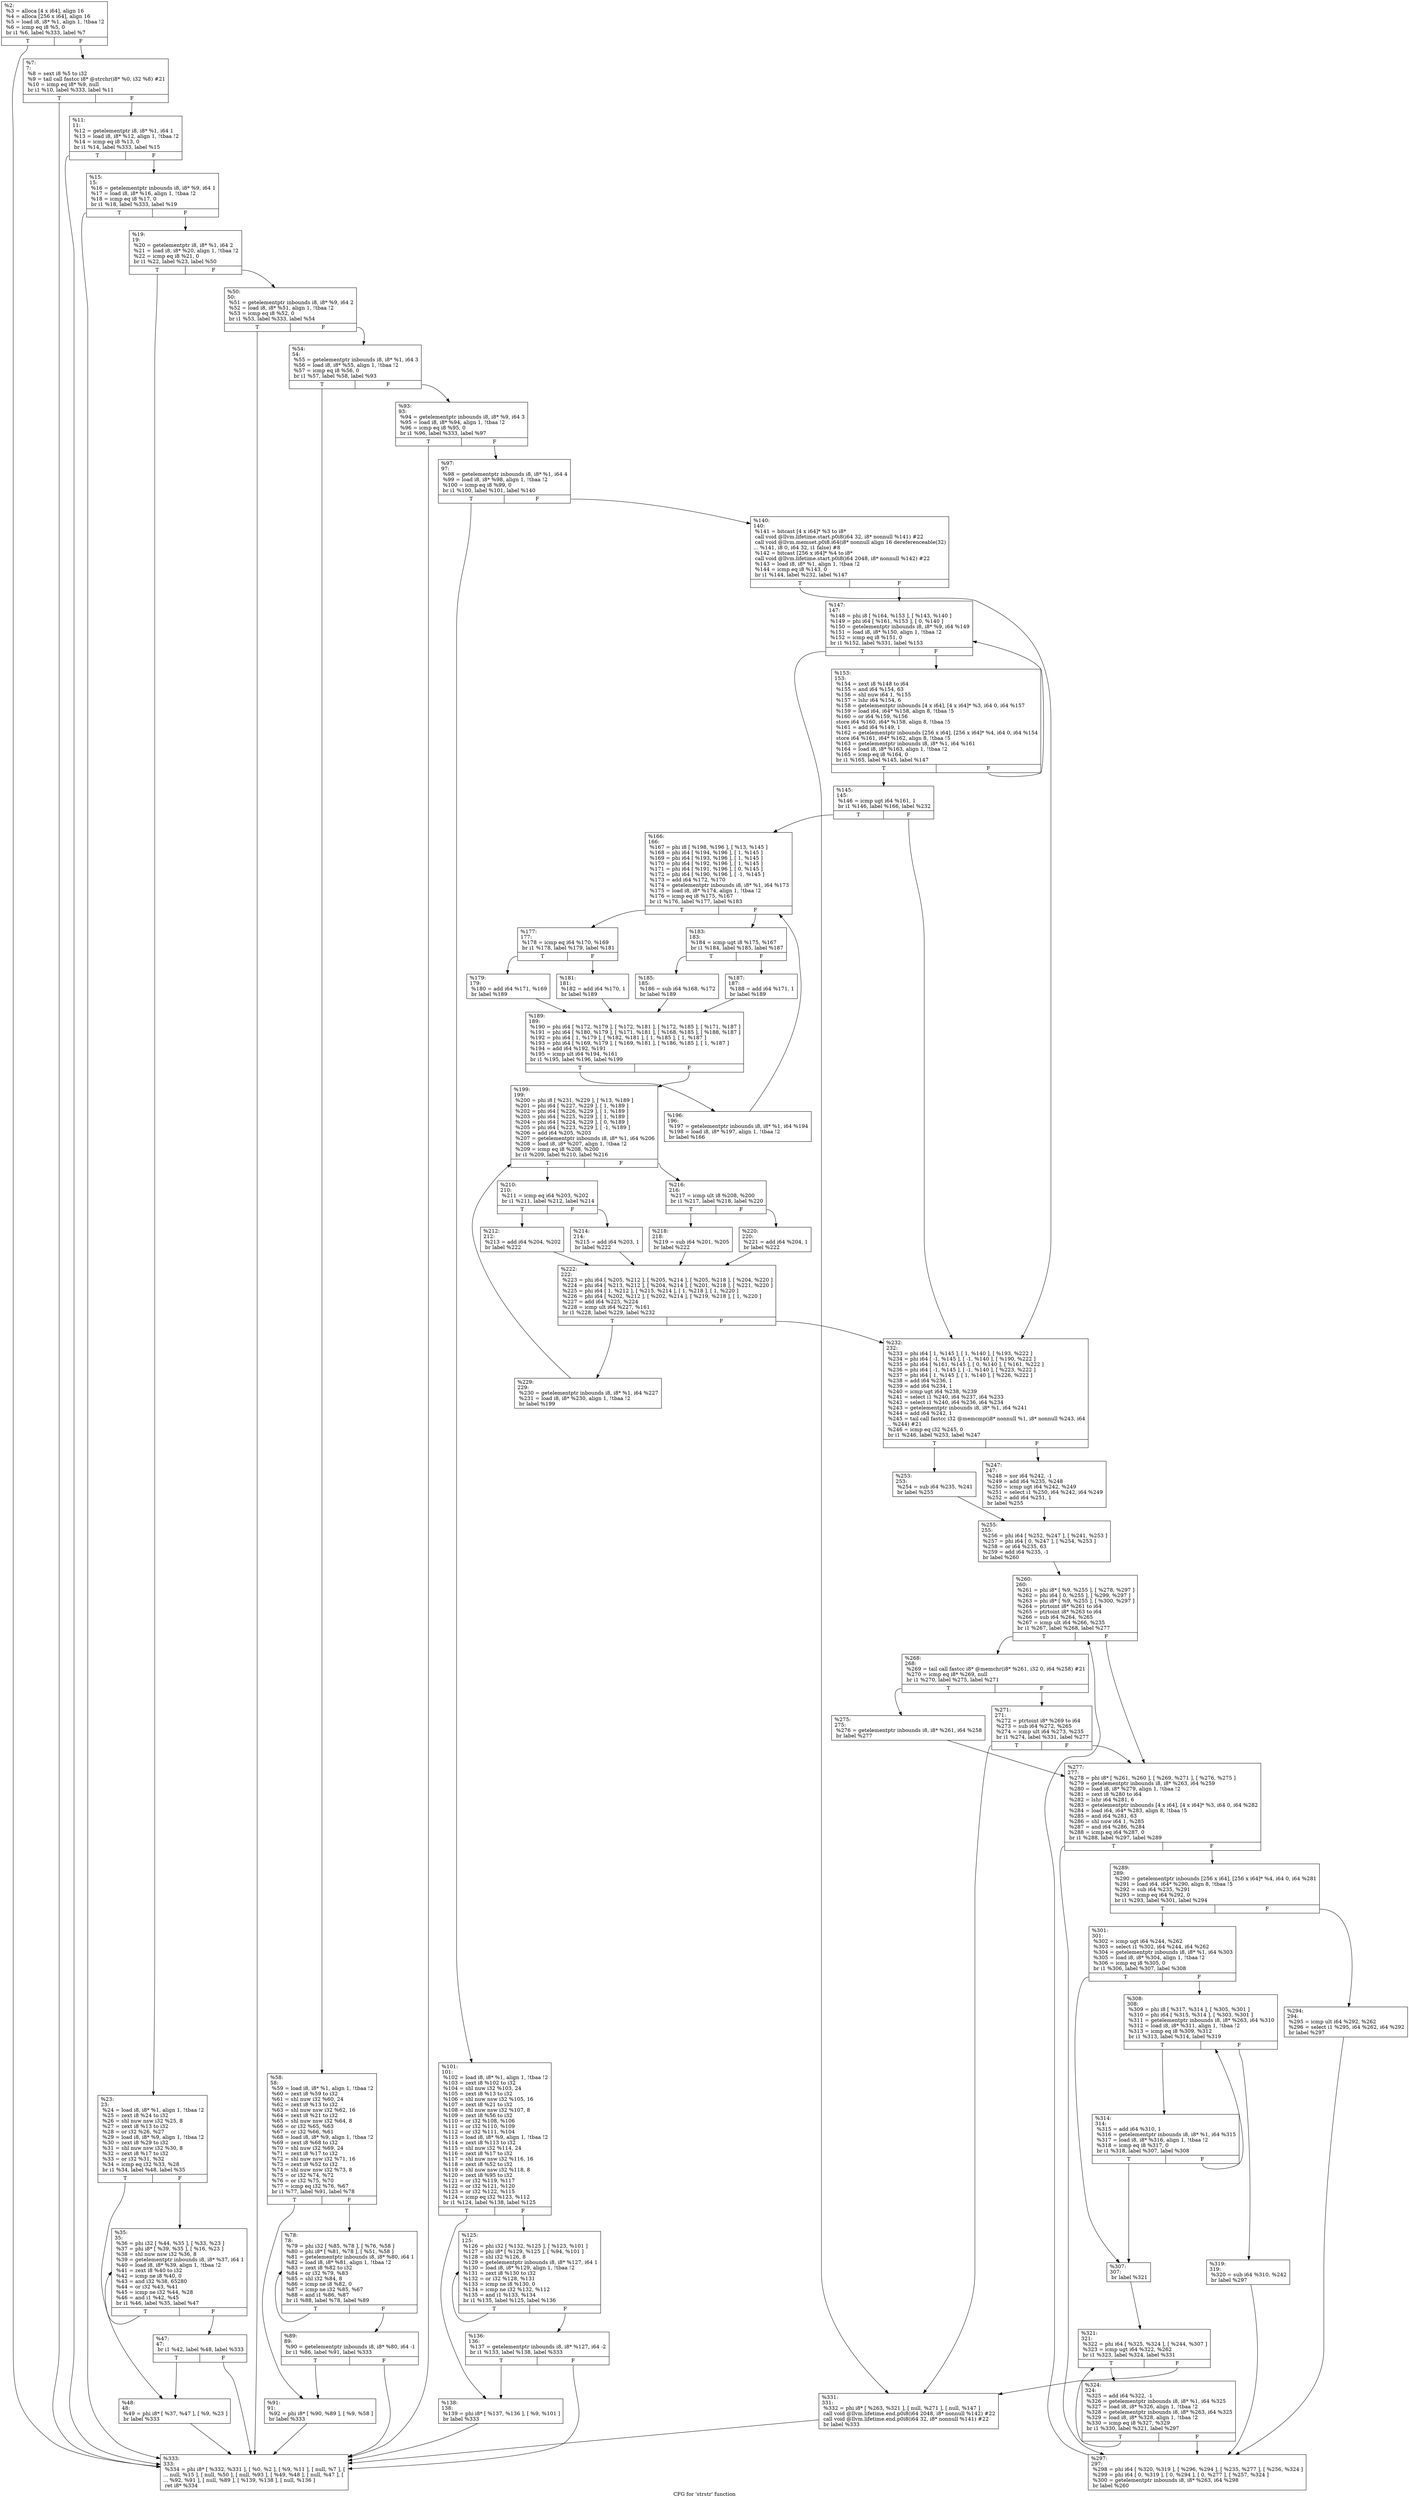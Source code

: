 digraph "CFG for 'strstr' function" {
	label="CFG for 'strstr' function";

	Node0x28d8aa0 [shape=record,label="{%2:\l  %3 = alloca [4 x i64], align 16\l  %4 = alloca [256 x i64], align 16\l  %5 = load i8, i8* %1, align 1, !tbaa !2\l  %6 = icmp eq i8 %5, 0\l  br i1 %6, label %333, label %7\l|{<s0>T|<s1>F}}"];
	Node0x28d8aa0:s0 -> Node0x28d9e50;
	Node0x28d8aa0:s1 -> Node0x28d8af0;
	Node0x28d8af0 [shape=record,label="{%7:\l7:                                                \l  %8 = sext i8 %5 to i32\l  %9 = tail call fastcc i8* @strchr(i8* %0, i32 %8) #21\l  %10 = icmp eq i8* %9, null\l  br i1 %10, label %333, label %11\l|{<s0>T|<s1>F}}"];
	Node0x28d8af0:s0 -> Node0x28d9e50;
	Node0x28d8af0:s1 -> Node0x28d8b40;
	Node0x28d8b40 [shape=record,label="{%11:\l11:                                               \l  %12 = getelementptr i8, i8* %1, i64 1\l  %13 = load i8, i8* %12, align 1, !tbaa !2\l  %14 = icmp eq i8 %13, 0\l  br i1 %14, label %333, label %15\l|{<s0>T|<s1>F}}"];
	Node0x28d8b40:s0 -> Node0x28d9e50;
	Node0x28d8b40:s1 -> Node0x28d8b90;
	Node0x28d8b90 [shape=record,label="{%15:\l15:                                               \l  %16 = getelementptr inbounds i8, i8* %9, i64 1\l  %17 = load i8, i8* %16, align 1, !tbaa !2\l  %18 = icmp eq i8 %17, 0\l  br i1 %18, label %333, label %19\l|{<s0>T|<s1>F}}"];
	Node0x28d8b90:s0 -> Node0x28d9e50;
	Node0x28d8b90:s1 -> Node0x28d8be0;
	Node0x28d8be0 [shape=record,label="{%19:\l19:                                               \l  %20 = getelementptr i8, i8* %1, i64 2\l  %21 = load i8, i8* %20, align 1, !tbaa !2\l  %22 = icmp eq i8 %21, 0\l  br i1 %22, label %23, label %50\l|{<s0>T|<s1>F}}"];
	Node0x28d8be0:s0 -> Node0x28d8c30;
	Node0x28d8be0:s1 -> Node0x28d8d70;
	Node0x28d8c30 [shape=record,label="{%23:\l23:                                               \l  %24 = load i8, i8* %1, align 1, !tbaa !2\l  %25 = zext i8 %24 to i32\l  %26 = shl nuw nsw i32 %25, 8\l  %27 = zext i8 %13 to i32\l  %28 = or i32 %26, %27\l  %29 = load i8, i8* %9, align 1, !tbaa !2\l  %30 = zext i8 %29 to i32\l  %31 = shl nuw nsw i32 %30, 8\l  %32 = zext i8 %17 to i32\l  %33 = or i32 %31, %32\l  %34 = icmp eq i32 %33, %28\l  br i1 %34, label %48, label %35\l|{<s0>T|<s1>F}}"];
	Node0x28d8c30:s0 -> Node0x28d8d20;
	Node0x28d8c30:s1 -> Node0x28d8c80;
	Node0x28d8c80 [shape=record,label="{%35:\l35:                                               \l  %36 = phi i32 [ %44, %35 ], [ %33, %23 ]\l  %37 = phi i8* [ %39, %35 ], [ %16, %23 ]\l  %38 = shl nuw nsw i32 %36, 8\l  %39 = getelementptr inbounds i8, i8* %37, i64 1\l  %40 = load i8, i8* %39, align 1, !tbaa !2\l  %41 = zext i8 %40 to i32\l  %42 = icmp ne i8 %40, 0\l  %43 = and i32 %38, 65280\l  %44 = or i32 %43, %41\l  %45 = icmp ne i32 %44, %28\l  %46 = and i1 %42, %45\l  br i1 %46, label %35, label %47\l|{<s0>T|<s1>F}}"];
	Node0x28d8c80:s0 -> Node0x28d8c80;
	Node0x28d8c80:s1 -> Node0x28d8cd0;
	Node0x28d8cd0 [shape=record,label="{%47:\l47:                                               \l  br i1 %42, label %48, label %333\l|{<s0>T|<s1>F}}"];
	Node0x28d8cd0:s0 -> Node0x28d8d20;
	Node0x28d8cd0:s1 -> Node0x28d9e50;
	Node0x28d8d20 [shape=record,label="{%48:\l48:                                               \l  %49 = phi i8* [ %37, %47 ], [ %9, %23 ]\l  br label %333\l}"];
	Node0x28d8d20 -> Node0x28d9e50;
	Node0x28d8d70 [shape=record,label="{%50:\l50:                                               \l  %51 = getelementptr inbounds i8, i8* %9, i64 2\l  %52 = load i8, i8* %51, align 1, !tbaa !2\l  %53 = icmp eq i8 %52, 0\l  br i1 %53, label %333, label %54\l|{<s0>T|<s1>F}}"];
	Node0x28d8d70:s0 -> Node0x28d9e50;
	Node0x28d8d70:s1 -> Node0x28d8dc0;
	Node0x28d8dc0 [shape=record,label="{%54:\l54:                                               \l  %55 = getelementptr inbounds i8, i8* %1, i64 3\l  %56 = load i8, i8* %55, align 1, !tbaa !2\l  %57 = icmp eq i8 %56, 0\l  br i1 %57, label %58, label %93\l|{<s0>T|<s1>F}}"];
	Node0x28d8dc0:s0 -> Node0x28d8e10;
	Node0x28d8dc0:s1 -> Node0x28d8f50;
	Node0x28d8e10 [shape=record,label="{%58:\l58:                                               \l  %59 = load i8, i8* %1, align 1, !tbaa !2\l  %60 = zext i8 %59 to i32\l  %61 = shl nuw i32 %60, 24\l  %62 = zext i8 %13 to i32\l  %63 = shl nuw nsw i32 %62, 16\l  %64 = zext i8 %21 to i32\l  %65 = shl nuw nsw i32 %64, 8\l  %66 = or i32 %65, %63\l  %67 = or i32 %66, %61\l  %68 = load i8, i8* %9, align 1, !tbaa !2\l  %69 = zext i8 %68 to i32\l  %70 = shl nuw i32 %69, 24\l  %71 = zext i8 %17 to i32\l  %72 = shl nuw nsw i32 %71, 16\l  %73 = zext i8 %52 to i32\l  %74 = shl nuw nsw i32 %73, 8\l  %75 = or i32 %74, %72\l  %76 = or i32 %75, %70\l  %77 = icmp eq i32 %76, %67\l  br i1 %77, label %91, label %78\l|{<s0>T|<s1>F}}"];
	Node0x28d8e10:s0 -> Node0x28d8f00;
	Node0x28d8e10:s1 -> Node0x28d8e60;
	Node0x28d8e60 [shape=record,label="{%78:\l78:                                               \l  %79 = phi i32 [ %85, %78 ], [ %76, %58 ]\l  %80 = phi i8* [ %81, %78 ], [ %51, %58 ]\l  %81 = getelementptr inbounds i8, i8* %80, i64 1\l  %82 = load i8, i8* %81, align 1, !tbaa !2\l  %83 = zext i8 %82 to i32\l  %84 = or i32 %79, %83\l  %85 = shl i32 %84, 8\l  %86 = icmp ne i8 %82, 0\l  %87 = icmp ne i32 %85, %67\l  %88 = and i1 %86, %87\l  br i1 %88, label %78, label %89\l|{<s0>T|<s1>F}}"];
	Node0x28d8e60:s0 -> Node0x28d8e60;
	Node0x28d8e60:s1 -> Node0x28d8eb0;
	Node0x28d8eb0 [shape=record,label="{%89:\l89:                                               \l  %90 = getelementptr inbounds i8, i8* %80, i64 -1\l  br i1 %86, label %91, label %333\l|{<s0>T|<s1>F}}"];
	Node0x28d8eb0:s0 -> Node0x28d8f00;
	Node0x28d8eb0:s1 -> Node0x28d9e50;
	Node0x28d8f00 [shape=record,label="{%91:\l91:                                               \l  %92 = phi i8* [ %90, %89 ], [ %9, %58 ]\l  br label %333\l}"];
	Node0x28d8f00 -> Node0x28d9e50;
	Node0x28d8f50 [shape=record,label="{%93:\l93:                                               \l  %94 = getelementptr inbounds i8, i8* %9, i64 3\l  %95 = load i8, i8* %94, align 1, !tbaa !2\l  %96 = icmp eq i8 %95, 0\l  br i1 %96, label %333, label %97\l|{<s0>T|<s1>F}}"];
	Node0x28d8f50:s0 -> Node0x28d9e50;
	Node0x28d8f50:s1 -> Node0x28d8fa0;
	Node0x28d8fa0 [shape=record,label="{%97:\l97:                                               \l  %98 = getelementptr inbounds i8, i8* %1, i64 4\l  %99 = load i8, i8* %98, align 1, !tbaa !2\l  %100 = icmp eq i8 %99, 0\l  br i1 %100, label %101, label %140\l|{<s0>T|<s1>F}}"];
	Node0x28d8fa0:s0 -> Node0x28d8ff0;
	Node0x28d8fa0:s1 -> Node0x28d9130;
	Node0x28d8ff0 [shape=record,label="{%101:\l101:                                              \l  %102 = load i8, i8* %1, align 1, !tbaa !2\l  %103 = zext i8 %102 to i32\l  %104 = shl nuw i32 %103, 24\l  %105 = zext i8 %13 to i32\l  %106 = shl nuw nsw i32 %105, 16\l  %107 = zext i8 %21 to i32\l  %108 = shl nuw nsw i32 %107, 8\l  %109 = zext i8 %56 to i32\l  %110 = or i32 %108, %106\l  %111 = or i32 %110, %109\l  %112 = or i32 %111, %104\l  %113 = load i8, i8* %9, align 1, !tbaa !2\l  %114 = zext i8 %113 to i32\l  %115 = shl nuw i32 %114, 24\l  %116 = zext i8 %17 to i32\l  %117 = shl nuw nsw i32 %116, 16\l  %118 = zext i8 %52 to i32\l  %119 = shl nuw nsw i32 %118, 8\l  %120 = zext i8 %95 to i32\l  %121 = or i32 %119, %117\l  %122 = or i32 %121, %120\l  %123 = or i32 %122, %115\l  %124 = icmp eq i32 %123, %112\l  br i1 %124, label %138, label %125\l|{<s0>T|<s1>F}}"];
	Node0x28d8ff0:s0 -> Node0x28d90e0;
	Node0x28d8ff0:s1 -> Node0x28d9040;
	Node0x28d9040 [shape=record,label="{%125:\l125:                                              \l  %126 = phi i32 [ %132, %125 ], [ %123, %101 ]\l  %127 = phi i8* [ %129, %125 ], [ %94, %101 ]\l  %128 = shl i32 %126, 8\l  %129 = getelementptr inbounds i8, i8* %127, i64 1\l  %130 = load i8, i8* %129, align 1, !tbaa !2\l  %131 = zext i8 %130 to i32\l  %132 = or i32 %128, %131\l  %133 = icmp ne i8 %130, 0\l  %134 = icmp ne i32 %132, %112\l  %135 = and i1 %133, %134\l  br i1 %135, label %125, label %136\l|{<s0>T|<s1>F}}"];
	Node0x28d9040:s0 -> Node0x28d9040;
	Node0x28d9040:s1 -> Node0x28d9090;
	Node0x28d9090 [shape=record,label="{%136:\l136:                                              \l  %137 = getelementptr inbounds i8, i8* %127, i64 -2\l  br i1 %133, label %138, label %333\l|{<s0>T|<s1>F}}"];
	Node0x28d9090:s0 -> Node0x28d90e0;
	Node0x28d9090:s1 -> Node0x28d9e50;
	Node0x28d90e0 [shape=record,label="{%138:\l138:                                              \l  %139 = phi i8* [ %137, %136 ], [ %9, %101 ]\l  br label %333\l}"];
	Node0x28d90e0 -> Node0x28d9e50;
	Node0x28d9130 [shape=record,label="{%140:\l140:                                              \l  %141 = bitcast [4 x i64]* %3 to i8*\l  call void @llvm.lifetime.start.p0i8(i64 32, i8* nonnull %141) #22\l  call void @llvm.memset.p0i8.i64(i8* nonnull align 16 dereferenceable(32)\l... %141, i8 0, i64 32, i1 false) #8\l  %142 = bitcast [256 x i64]* %4 to i8*\l  call void @llvm.lifetime.start.p0i8(i64 2048, i8* nonnull %142) #22\l  %143 = load i8, i8* %1, align 1, !tbaa !2\l  %144 = icmp eq i8 %143, 0\l  br i1 %144, label %232, label %147\l|{<s0>T|<s1>F}}"];
	Node0x28d9130:s0 -> Node0x28d9810;
	Node0x28d9130:s1 -> Node0x28d91d0;
	Node0x28d9180 [shape=record,label="{%145:\l145:                                              \l  %146 = icmp ugt i64 %161, 1\l  br i1 %146, label %166, label %232\l|{<s0>T|<s1>F}}"];
	Node0x28d9180:s0 -> Node0x28d9270;
	Node0x28d9180:s1 -> Node0x28d9810;
	Node0x28d91d0 [shape=record,label="{%147:\l147:                                              \l  %148 = phi i8 [ %164, %153 ], [ %143, %140 ]\l  %149 = phi i64 [ %161, %153 ], [ 0, %140 ]\l  %150 = getelementptr inbounds i8, i8* %9, i64 %149\l  %151 = load i8, i8* %150, align 1, !tbaa !2\l  %152 = icmp eq i8 %151, 0\l  br i1 %152, label %331, label %153\l|{<s0>T|<s1>F}}"];
	Node0x28d91d0:s0 -> Node0x28d9e00;
	Node0x28d91d0:s1 -> Node0x28d9220;
	Node0x28d9220 [shape=record,label="{%153:\l153:                                              \l  %154 = zext i8 %148 to i64\l  %155 = and i64 %154, 63\l  %156 = shl nuw i64 1, %155\l  %157 = lshr i64 %154, 6\l  %158 = getelementptr inbounds [4 x i64], [4 x i64]* %3, i64 0, i64 %157\l  %159 = load i64, i64* %158, align 8, !tbaa !5\l  %160 = or i64 %159, %156\l  store i64 %160, i64* %158, align 8, !tbaa !5\l  %161 = add i64 %149, 1\l  %162 = getelementptr inbounds [256 x i64], [256 x i64]* %4, i64 0, i64 %154\l  store i64 %161, i64* %162, align 8, !tbaa !5\l  %163 = getelementptr inbounds i8, i8* %1, i64 %161\l  %164 = load i8, i8* %163, align 1, !tbaa !2\l  %165 = icmp eq i8 %164, 0\l  br i1 %165, label %145, label %147\l|{<s0>T|<s1>F}}"];
	Node0x28d9220:s0 -> Node0x28d9180;
	Node0x28d9220:s1 -> Node0x28d91d0;
	Node0x28d9270 [shape=record,label="{%166:\l166:                                              \l  %167 = phi i8 [ %198, %196 ], [ %13, %145 ]\l  %168 = phi i64 [ %194, %196 ], [ 1, %145 ]\l  %169 = phi i64 [ %193, %196 ], [ 1, %145 ]\l  %170 = phi i64 [ %192, %196 ], [ 1, %145 ]\l  %171 = phi i64 [ %191, %196 ], [ 0, %145 ]\l  %172 = phi i64 [ %190, %196 ], [ -1, %145 ]\l  %173 = add i64 %172, %170\l  %174 = getelementptr inbounds i8, i8* %1, i64 %173\l  %175 = load i8, i8* %174, align 1, !tbaa !2\l  %176 = icmp eq i8 %175, %167\l  br i1 %176, label %177, label %183\l|{<s0>T|<s1>F}}"];
	Node0x28d9270:s0 -> Node0x28d92c0;
	Node0x28d9270:s1 -> Node0x28d93b0;
	Node0x28d92c0 [shape=record,label="{%177:\l177:                                              \l  %178 = icmp eq i64 %170, %169\l  br i1 %178, label %179, label %181\l|{<s0>T|<s1>F}}"];
	Node0x28d92c0:s0 -> Node0x28d9310;
	Node0x28d92c0:s1 -> Node0x28d9360;
	Node0x28d9310 [shape=record,label="{%179:\l179:                                              \l  %180 = add i64 %171, %169\l  br label %189\l}"];
	Node0x28d9310 -> Node0x28d94a0;
	Node0x28d9360 [shape=record,label="{%181:\l181:                                              \l  %182 = add i64 %170, 1\l  br label %189\l}"];
	Node0x28d9360 -> Node0x28d94a0;
	Node0x28d93b0 [shape=record,label="{%183:\l183:                                              \l  %184 = icmp ugt i8 %175, %167\l  br i1 %184, label %185, label %187\l|{<s0>T|<s1>F}}"];
	Node0x28d93b0:s0 -> Node0x28d9400;
	Node0x28d93b0:s1 -> Node0x28d9450;
	Node0x28d9400 [shape=record,label="{%185:\l185:                                              \l  %186 = sub i64 %168, %172\l  br label %189\l}"];
	Node0x28d9400 -> Node0x28d94a0;
	Node0x28d9450 [shape=record,label="{%187:\l187:                                              \l  %188 = add i64 %171, 1\l  br label %189\l}"];
	Node0x28d9450 -> Node0x28d94a0;
	Node0x28d94a0 [shape=record,label="{%189:\l189:                                              \l  %190 = phi i64 [ %172, %179 ], [ %172, %181 ], [ %172, %185 ], [ %171, %187 ]\l  %191 = phi i64 [ %180, %179 ], [ %171, %181 ], [ %168, %185 ], [ %188, %187 ]\l  %192 = phi i64 [ 1, %179 ], [ %182, %181 ], [ 1, %185 ], [ 1, %187 ]\l  %193 = phi i64 [ %169, %179 ], [ %169, %181 ], [ %186, %185 ], [ 1, %187 ]\l  %194 = add i64 %192, %191\l  %195 = icmp ult i64 %194, %161\l  br i1 %195, label %196, label %199\l|{<s0>T|<s1>F}}"];
	Node0x28d94a0:s0 -> Node0x28d94f0;
	Node0x28d94a0:s1 -> Node0x28d9540;
	Node0x28d94f0 [shape=record,label="{%196:\l196:                                              \l  %197 = getelementptr inbounds i8, i8* %1, i64 %194\l  %198 = load i8, i8* %197, align 1, !tbaa !2\l  br label %166\l}"];
	Node0x28d94f0 -> Node0x28d9270;
	Node0x28d9540 [shape=record,label="{%199:\l199:                                              \l  %200 = phi i8 [ %231, %229 ], [ %13, %189 ]\l  %201 = phi i64 [ %227, %229 ], [ 1, %189 ]\l  %202 = phi i64 [ %226, %229 ], [ 1, %189 ]\l  %203 = phi i64 [ %225, %229 ], [ 1, %189 ]\l  %204 = phi i64 [ %224, %229 ], [ 0, %189 ]\l  %205 = phi i64 [ %223, %229 ], [ -1, %189 ]\l  %206 = add i64 %205, %203\l  %207 = getelementptr inbounds i8, i8* %1, i64 %206\l  %208 = load i8, i8* %207, align 1, !tbaa !2\l  %209 = icmp eq i8 %208, %200\l  br i1 %209, label %210, label %216\l|{<s0>T|<s1>F}}"];
	Node0x28d9540:s0 -> Node0x28d9590;
	Node0x28d9540:s1 -> Node0x28d9680;
	Node0x28d9590 [shape=record,label="{%210:\l210:                                              \l  %211 = icmp eq i64 %203, %202\l  br i1 %211, label %212, label %214\l|{<s0>T|<s1>F}}"];
	Node0x28d9590:s0 -> Node0x28d95e0;
	Node0x28d9590:s1 -> Node0x28d9630;
	Node0x28d95e0 [shape=record,label="{%212:\l212:                                              \l  %213 = add i64 %204, %202\l  br label %222\l}"];
	Node0x28d95e0 -> Node0x28d9770;
	Node0x28d9630 [shape=record,label="{%214:\l214:                                              \l  %215 = add i64 %203, 1\l  br label %222\l}"];
	Node0x28d9630 -> Node0x28d9770;
	Node0x28d9680 [shape=record,label="{%216:\l216:                                              \l  %217 = icmp ult i8 %208, %200\l  br i1 %217, label %218, label %220\l|{<s0>T|<s1>F}}"];
	Node0x28d9680:s0 -> Node0x28d96d0;
	Node0x28d9680:s1 -> Node0x28d9720;
	Node0x28d96d0 [shape=record,label="{%218:\l218:                                              \l  %219 = sub i64 %201, %205\l  br label %222\l}"];
	Node0x28d96d0 -> Node0x28d9770;
	Node0x28d9720 [shape=record,label="{%220:\l220:                                              \l  %221 = add i64 %204, 1\l  br label %222\l}"];
	Node0x28d9720 -> Node0x28d9770;
	Node0x28d9770 [shape=record,label="{%222:\l222:                                              \l  %223 = phi i64 [ %205, %212 ], [ %205, %214 ], [ %205, %218 ], [ %204, %220 ]\l  %224 = phi i64 [ %213, %212 ], [ %204, %214 ], [ %201, %218 ], [ %221, %220 ]\l  %225 = phi i64 [ 1, %212 ], [ %215, %214 ], [ 1, %218 ], [ 1, %220 ]\l  %226 = phi i64 [ %202, %212 ], [ %202, %214 ], [ %219, %218 ], [ 1, %220 ]\l  %227 = add i64 %225, %224\l  %228 = icmp ult i64 %227, %161\l  br i1 %228, label %229, label %232\l|{<s0>T|<s1>F}}"];
	Node0x28d9770:s0 -> Node0x28d97c0;
	Node0x28d9770:s1 -> Node0x28d9810;
	Node0x28d97c0 [shape=record,label="{%229:\l229:                                              \l  %230 = getelementptr inbounds i8, i8* %1, i64 %227\l  %231 = load i8, i8* %230, align 1, !tbaa !2\l  br label %199\l}"];
	Node0x28d97c0 -> Node0x28d9540;
	Node0x28d9810 [shape=record,label="{%232:\l232:                                              \l  %233 = phi i64 [ 1, %145 ], [ 1, %140 ], [ %193, %222 ]\l  %234 = phi i64 [ -1, %145 ], [ -1, %140 ], [ %190, %222 ]\l  %235 = phi i64 [ %161, %145 ], [ 0, %140 ], [ %161, %222 ]\l  %236 = phi i64 [ -1, %145 ], [ -1, %140 ], [ %223, %222 ]\l  %237 = phi i64 [ 1, %145 ], [ 1, %140 ], [ %226, %222 ]\l  %238 = add i64 %236, 1\l  %239 = add i64 %234, 1\l  %240 = icmp ugt i64 %238, %239\l  %241 = select i1 %240, i64 %237, i64 %233\l  %242 = select i1 %240, i64 %236, i64 %234\l  %243 = getelementptr inbounds i8, i8* %1, i64 %241\l  %244 = add i64 %242, 1\l  %245 = tail call fastcc i32 @memcmp(i8* nonnull %1, i8* nonnull %243, i64\l... %244) #21\l  %246 = icmp eq i32 %245, 0\l  br i1 %246, label %253, label %247\l|{<s0>T|<s1>F}}"];
	Node0x28d9810:s0 -> Node0x28d98b0;
	Node0x28d9810:s1 -> Node0x28d9860;
	Node0x28d9860 [shape=record,label="{%247:\l247:                                              \l  %248 = xor i64 %242, -1\l  %249 = add i64 %235, %248\l  %250 = icmp ugt i64 %242, %249\l  %251 = select i1 %250, i64 %242, i64 %249\l  %252 = add i64 %251, 1\l  br label %255\l}"];
	Node0x28d9860 -> Node0x28d9900;
	Node0x28d98b0 [shape=record,label="{%253:\l253:                                              \l  %254 = sub i64 %235, %241\l  br label %255\l}"];
	Node0x28d98b0 -> Node0x28d9900;
	Node0x28d9900 [shape=record,label="{%255:\l255:                                              \l  %256 = phi i64 [ %252, %247 ], [ %241, %253 ]\l  %257 = phi i64 [ 0, %247 ], [ %254, %253 ]\l  %258 = or i64 %235, 63\l  %259 = add i64 %235, -1\l  br label %260\l}"];
	Node0x28d9900 -> Node0x28d9950;
	Node0x28d9950 [shape=record,label="{%260:\l260:                                              \l  %261 = phi i8* [ %9, %255 ], [ %278, %297 ]\l  %262 = phi i64 [ 0, %255 ], [ %299, %297 ]\l  %263 = phi i8* [ %9, %255 ], [ %300, %297 ]\l  %264 = ptrtoint i8* %261 to i64\l  %265 = ptrtoint i8* %263 to i64\l  %266 = sub i64 %264, %265\l  %267 = icmp ult i64 %266, %235\l  br i1 %267, label %268, label %277\l|{<s0>T|<s1>F}}"];
	Node0x28d9950:s0 -> Node0x28d99a0;
	Node0x28d9950:s1 -> Node0x28d9a90;
	Node0x28d99a0 [shape=record,label="{%268:\l268:                                              \l  %269 = tail call fastcc i8* @memchr(i8* %261, i32 0, i64 %258) #21\l  %270 = icmp eq i8* %269, null\l  br i1 %270, label %275, label %271\l|{<s0>T|<s1>F}}"];
	Node0x28d99a0:s0 -> Node0x28d9a40;
	Node0x28d99a0:s1 -> Node0x28d99f0;
	Node0x28d99f0 [shape=record,label="{%271:\l271:                                              \l  %272 = ptrtoint i8* %269 to i64\l  %273 = sub i64 %272, %265\l  %274 = icmp ult i64 %273, %235\l  br i1 %274, label %331, label %277\l|{<s0>T|<s1>F}}"];
	Node0x28d99f0:s0 -> Node0x28d9e00;
	Node0x28d99f0:s1 -> Node0x28d9a90;
	Node0x28d9a40 [shape=record,label="{%275:\l275:                                              \l  %276 = getelementptr inbounds i8, i8* %261, i64 %258\l  br label %277\l}"];
	Node0x28d9a40 -> Node0x28d9a90;
	Node0x28d9a90 [shape=record,label="{%277:\l277:                                              \l  %278 = phi i8* [ %261, %260 ], [ %269, %271 ], [ %276, %275 ]\l  %279 = getelementptr inbounds i8, i8* %263, i64 %259\l  %280 = load i8, i8* %279, align 1, !tbaa !2\l  %281 = zext i8 %280 to i64\l  %282 = lshr i64 %281, 6\l  %283 = getelementptr inbounds [4 x i64], [4 x i64]* %3, i64 0, i64 %282\l  %284 = load i64, i64* %283, align 8, !tbaa !5\l  %285 = and i64 %281, 63\l  %286 = shl nuw i64 1, %285\l  %287 = and i64 %286, %284\l  %288 = icmp eq i64 %287, 0\l  br i1 %288, label %297, label %289\l|{<s0>T|<s1>F}}"];
	Node0x28d9a90:s0 -> Node0x28d9b80;
	Node0x28d9a90:s1 -> Node0x28d9ae0;
	Node0x28d9ae0 [shape=record,label="{%289:\l289:                                              \l  %290 = getelementptr inbounds [256 x i64], [256 x i64]* %4, i64 0, i64 %281\l  %291 = load i64, i64* %290, align 8, !tbaa !5\l  %292 = sub i64 %235, %291\l  %293 = icmp eq i64 %292, 0\l  br i1 %293, label %301, label %294\l|{<s0>T|<s1>F}}"];
	Node0x28d9ae0:s0 -> Node0x28d9bd0;
	Node0x28d9ae0:s1 -> Node0x28d9b30;
	Node0x28d9b30 [shape=record,label="{%294:\l294:                                              \l  %295 = icmp ult i64 %292, %262\l  %296 = select i1 %295, i64 %262, i64 %292\l  br label %297\l}"];
	Node0x28d9b30 -> Node0x28d9b80;
	Node0x28d9b80 [shape=record,label="{%297:\l297:                                              \l  %298 = phi i64 [ %320, %319 ], [ %296, %294 ], [ %235, %277 ], [ %256, %324 ]\l  %299 = phi i64 [ 0, %319 ], [ 0, %294 ], [ 0, %277 ], [ %257, %324 ]\l  %300 = getelementptr inbounds i8, i8* %263, i64 %298\l  br label %260\l}"];
	Node0x28d9b80 -> Node0x28d9950;
	Node0x28d9bd0 [shape=record,label="{%301:\l301:                                              \l  %302 = icmp ugt i64 %244, %262\l  %303 = select i1 %302, i64 %244, i64 %262\l  %304 = getelementptr inbounds i8, i8* %1, i64 %303\l  %305 = load i8, i8* %304, align 1, !tbaa !2\l  %306 = icmp eq i8 %305, 0\l  br i1 %306, label %307, label %308\l|{<s0>T|<s1>F}}"];
	Node0x28d9bd0:s0 -> Node0x28d9c20;
	Node0x28d9bd0:s1 -> Node0x28d9c70;
	Node0x28d9c20 [shape=record,label="{%307:\l307:                                              \l  br label %321\l}"];
	Node0x28d9c20 -> Node0x28d9d60;
	Node0x28d9c70 [shape=record,label="{%308:\l308:                                              \l  %309 = phi i8 [ %317, %314 ], [ %305, %301 ]\l  %310 = phi i64 [ %315, %314 ], [ %303, %301 ]\l  %311 = getelementptr inbounds i8, i8* %263, i64 %310\l  %312 = load i8, i8* %311, align 1, !tbaa !2\l  %313 = icmp eq i8 %309, %312\l  br i1 %313, label %314, label %319\l|{<s0>T|<s1>F}}"];
	Node0x28d9c70:s0 -> Node0x28d9cc0;
	Node0x28d9c70:s1 -> Node0x28d9d10;
	Node0x28d9cc0 [shape=record,label="{%314:\l314:                                              \l  %315 = add i64 %310, 1\l  %316 = getelementptr inbounds i8, i8* %1, i64 %315\l  %317 = load i8, i8* %316, align 1, !tbaa !2\l  %318 = icmp eq i8 %317, 0\l  br i1 %318, label %307, label %308\l|{<s0>T|<s1>F}}"];
	Node0x28d9cc0:s0 -> Node0x28d9c20;
	Node0x28d9cc0:s1 -> Node0x28d9c70;
	Node0x28d9d10 [shape=record,label="{%319:\l319:                                              \l  %320 = sub i64 %310, %242\l  br label %297\l}"];
	Node0x28d9d10 -> Node0x28d9b80;
	Node0x28d9d60 [shape=record,label="{%321:\l321:                                              \l  %322 = phi i64 [ %325, %324 ], [ %244, %307 ]\l  %323 = icmp ugt i64 %322, %262\l  br i1 %323, label %324, label %331\l|{<s0>T|<s1>F}}"];
	Node0x28d9d60:s0 -> Node0x28d9db0;
	Node0x28d9d60:s1 -> Node0x28d9e00;
	Node0x28d9db0 [shape=record,label="{%324:\l324:                                              \l  %325 = add i64 %322, -1\l  %326 = getelementptr inbounds i8, i8* %1, i64 %325\l  %327 = load i8, i8* %326, align 1, !tbaa !2\l  %328 = getelementptr inbounds i8, i8* %263, i64 %325\l  %329 = load i8, i8* %328, align 1, !tbaa !2\l  %330 = icmp eq i8 %327, %329\l  br i1 %330, label %321, label %297\l|{<s0>T|<s1>F}}"];
	Node0x28d9db0:s0 -> Node0x28d9d60;
	Node0x28d9db0:s1 -> Node0x28d9b80;
	Node0x28d9e00 [shape=record,label="{%331:\l331:                                              \l  %332 = phi i8* [ %263, %321 ], [ null, %271 ], [ null, %147 ]\l  call void @llvm.lifetime.end.p0i8(i64 2048, i8* nonnull %142) #22\l  call void @llvm.lifetime.end.p0i8(i64 32, i8* nonnull %141) #22\l  br label %333\l}"];
	Node0x28d9e00 -> Node0x28d9e50;
	Node0x28d9e50 [shape=record,label="{%333:\l333:                                              \l  %334 = phi i8* [ %332, %331 ], [ %0, %2 ], [ %9, %11 ], [ null, %7 ], [\l... null, %15 ], [ null, %50 ], [ null, %93 ], [ %49, %48 ], [ null, %47 ], [\l... %92, %91 ], [ null, %89 ], [ %139, %138 ], [ null, %136 ]\l  ret i8* %334\l}"];
}
